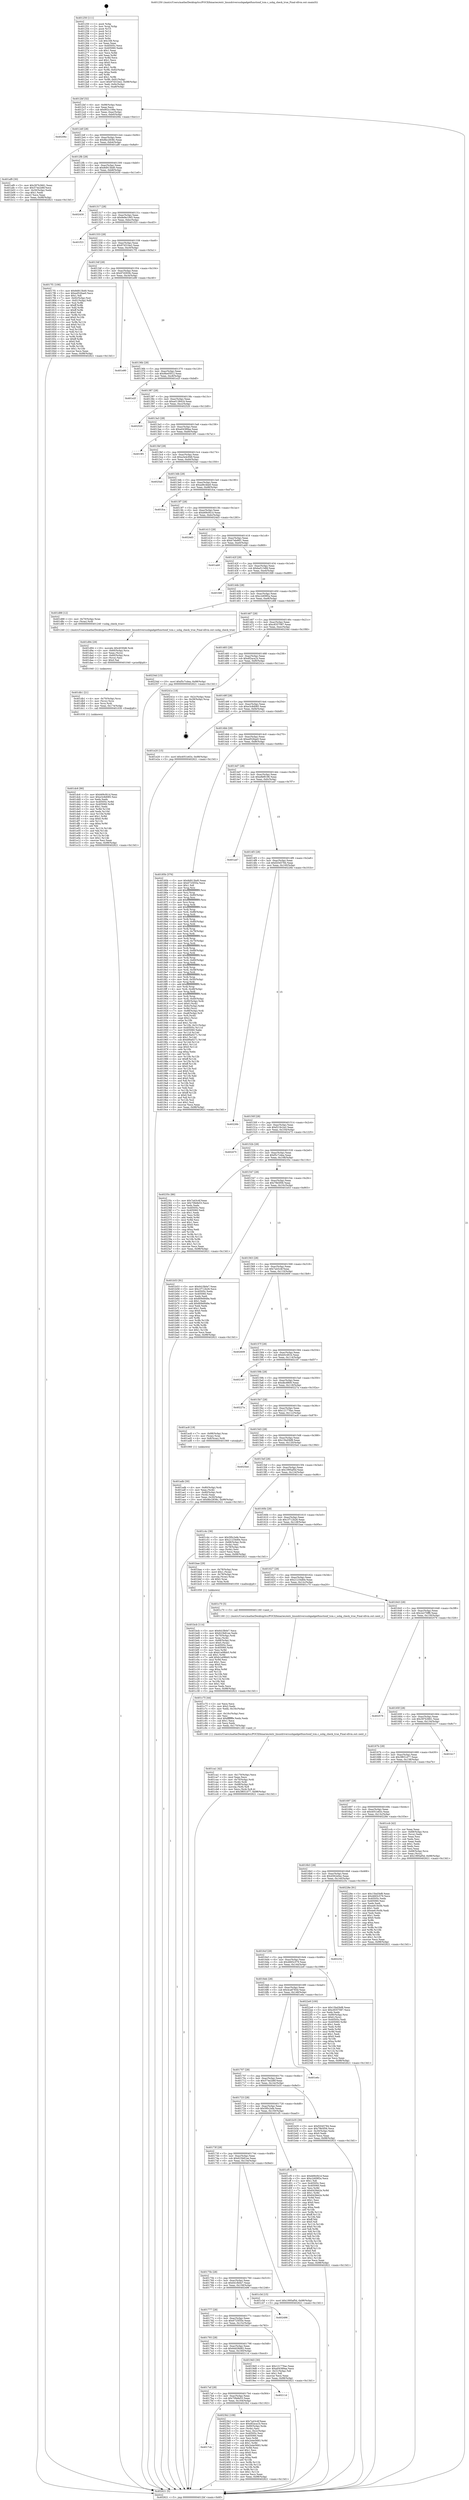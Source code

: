 digraph "0x401250" {
  label = "0x401250 (/mnt/c/Users/mathe/Desktop/tcc/POCII/binaries/extr_linuxdriversusbgadgetfunctionf_tcm.c_usbg_check_true_Final-ollvm.out::main(0))"
  labelloc = "t"
  node[shape=record]

  Entry [label="",width=0.3,height=0.3,shape=circle,fillcolor=black,style=filled]
  "0x4012bf" [label="{
     0x4012bf [32]\l
     | [instrs]\l
     &nbsp;&nbsp;0x4012bf \<+6\>: mov -0x98(%rbp),%eax\l
     &nbsp;&nbsp;0x4012c5 \<+2\>: mov %eax,%ecx\l
     &nbsp;&nbsp;0x4012c7 \<+6\>: sub $0x802c198e,%ecx\l
     &nbsp;&nbsp;0x4012cd \<+6\>: mov %eax,-0xac(%rbp)\l
     &nbsp;&nbsp;0x4012d3 \<+6\>: mov %ecx,-0xb0(%rbp)\l
     &nbsp;&nbsp;0x4012d9 \<+6\>: je 000000000040206c \<main+0xe1c\>\l
  }"]
  "0x40206c" [label="{
     0x40206c\l
  }", style=dashed]
  "0x4012df" [label="{
     0x4012df [28]\l
     | [instrs]\l
     &nbsp;&nbsp;0x4012df \<+5\>: jmp 00000000004012e4 \<main+0x94\>\l
     &nbsp;&nbsp;0x4012e4 \<+6\>: mov -0xac(%rbp),%eax\l
     &nbsp;&nbsp;0x4012ea \<+5\>: sub $0x8bc2838c,%eax\l
     &nbsp;&nbsp;0x4012ef \<+6\>: mov %eax,-0xb4(%rbp)\l
     &nbsp;&nbsp;0x4012f5 \<+6\>: je 0000000000401af9 \<main+0x8a9\>\l
  }"]
  Exit [label="",width=0.3,height=0.3,shape=circle,fillcolor=black,style=filled,peripheries=2]
  "0x401af9" [label="{
     0x401af9 [30]\l
     | [instrs]\l
     &nbsp;&nbsp;0x401af9 \<+5\>: mov $0x397b3661,%eax\l
     &nbsp;&nbsp;0x401afe \<+5\>: mov $0x574e2d6f,%ecx\l
     &nbsp;&nbsp;0x401b03 \<+3\>: mov -0x30(%rbp),%edx\l
     &nbsp;&nbsp;0x401b06 \<+3\>: cmp $0x1,%edx\l
     &nbsp;&nbsp;0x401b09 \<+3\>: cmovl %ecx,%eax\l
     &nbsp;&nbsp;0x401b0c \<+6\>: mov %eax,-0x98(%rbp)\l
     &nbsp;&nbsp;0x401b12 \<+5\>: jmp 0000000000402621 \<main+0x13d1\>\l
  }"]
  "0x4012fb" [label="{
     0x4012fb [28]\l
     | [instrs]\l
     &nbsp;&nbsp;0x4012fb \<+5\>: jmp 0000000000401300 \<main+0xb0\>\l
     &nbsp;&nbsp;0x401300 \<+6\>: mov -0xac(%rbp),%eax\l
     &nbsp;&nbsp;0x401306 \<+5\>: sub $0x8d913bd0,%eax\l
     &nbsp;&nbsp;0x40130b \<+6\>: mov %eax,-0xb8(%rbp)\l
     &nbsp;&nbsp;0x401311 \<+6\>: je 0000000000402430 \<main+0x11e0\>\l
  }"]
  "0x4017cb" [label="{
     0x4017cb\l
  }", style=dashed]
  "0x402430" [label="{
     0x402430\l
  }", style=dashed]
  "0x401317" [label="{
     0x401317 [28]\l
     | [instrs]\l
     &nbsp;&nbsp;0x401317 \<+5\>: jmp 000000000040131c \<main+0xcc\>\l
     &nbsp;&nbsp;0x40131c \<+6\>: mov -0xac(%rbp),%eax\l
     &nbsp;&nbsp;0x401322 \<+5\>: sub $0x8e9e1065,%eax\l
     &nbsp;&nbsp;0x401327 \<+6\>: mov %eax,-0xbc(%rbp)\l
     &nbsp;&nbsp;0x40132d \<+6\>: je 0000000000401f23 \<main+0xcd3\>\l
  }"]
  "0x4023b2" [label="{
     0x4023b2 [108]\l
     | [instrs]\l
     &nbsp;&nbsp;0x4023b2 \<+5\>: mov $0x7a43c4f,%eax\l
     &nbsp;&nbsp;0x4023b7 \<+5\>: mov $0xdf2aca1b,%ecx\l
     &nbsp;&nbsp;0x4023bc \<+7\>: mov -0x90(%rbp),%rdx\l
     &nbsp;&nbsp;0x4023c3 \<+2\>: mov (%rdx),%esi\l
     &nbsp;&nbsp;0x4023c5 \<+3\>: mov %esi,-0x2c(%rbp)\l
     &nbsp;&nbsp;0x4023c8 \<+7\>: mov 0x40505c,%esi\l
     &nbsp;&nbsp;0x4023cf \<+7\>: mov 0x405060,%edi\l
     &nbsp;&nbsp;0x4023d6 \<+3\>: mov %esi,%r8d\l
     &nbsp;&nbsp;0x4023d9 \<+7\>: sub $0x2e4e5683,%r8d\l
     &nbsp;&nbsp;0x4023e0 \<+4\>: sub $0x1,%r8d\l
     &nbsp;&nbsp;0x4023e4 \<+7\>: add $0x2e4e5683,%r8d\l
     &nbsp;&nbsp;0x4023eb \<+4\>: imul %r8d,%esi\l
     &nbsp;&nbsp;0x4023ef \<+3\>: and $0x1,%esi\l
     &nbsp;&nbsp;0x4023f2 \<+3\>: cmp $0x0,%esi\l
     &nbsp;&nbsp;0x4023f5 \<+4\>: sete %r9b\l
     &nbsp;&nbsp;0x4023f9 \<+3\>: cmp $0xa,%edi\l
     &nbsp;&nbsp;0x4023fc \<+4\>: setl %r10b\l
     &nbsp;&nbsp;0x402400 \<+3\>: mov %r9b,%r11b\l
     &nbsp;&nbsp;0x402403 \<+3\>: and %r10b,%r11b\l
     &nbsp;&nbsp;0x402406 \<+3\>: xor %r10b,%r9b\l
     &nbsp;&nbsp;0x402409 \<+3\>: or %r9b,%r11b\l
     &nbsp;&nbsp;0x40240c \<+4\>: test $0x1,%r11b\l
     &nbsp;&nbsp;0x402410 \<+3\>: cmovne %ecx,%eax\l
     &nbsp;&nbsp;0x402413 \<+6\>: mov %eax,-0x98(%rbp)\l
     &nbsp;&nbsp;0x402419 \<+5\>: jmp 0000000000402621 \<main+0x13d1\>\l
  }"]
  "0x401f23" [label="{
     0x401f23\l
  }", style=dashed]
  "0x401333" [label="{
     0x401333 [28]\l
     | [instrs]\l
     &nbsp;&nbsp;0x401333 \<+5\>: jmp 0000000000401338 \<main+0xe8\>\l
     &nbsp;&nbsp;0x401338 \<+6\>: mov -0xac(%rbp),%eax\l
     &nbsp;&nbsp;0x40133e \<+5\>: sub $0x97d31be2,%eax\l
     &nbsp;&nbsp;0x401343 \<+6\>: mov %eax,-0xc0(%rbp)\l
     &nbsp;&nbsp;0x401349 \<+6\>: je 00000000004017f1 \<main+0x5a1\>\l
  }"]
  "0x4017af" [label="{
     0x4017af [28]\l
     | [instrs]\l
     &nbsp;&nbsp;0x4017af \<+5\>: jmp 00000000004017b4 \<main+0x564\>\l
     &nbsp;&nbsp;0x4017b4 \<+6\>: mov -0xac(%rbp),%eax\l
     &nbsp;&nbsp;0x4017ba \<+5\>: sub $0x70fe8e53,%eax\l
     &nbsp;&nbsp;0x4017bf \<+6\>: mov %eax,-0x164(%rbp)\l
     &nbsp;&nbsp;0x4017c5 \<+6\>: je 00000000004023b2 \<main+0x1162\>\l
  }"]
  "0x4017f1" [label="{
     0x4017f1 [106]\l
     | [instrs]\l
     &nbsp;&nbsp;0x4017f1 \<+5\>: mov $0x8d913bd0,%eax\l
     &nbsp;&nbsp;0x4017f6 \<+5\>: mov $0xed526ae0,%ecx\l
     &nbsp;&nbsp;0x4017fb \<+2\>: mov $0x1,%dl\l
     &nbsp;&nbsp;0x4017fd \<+7\>: mov -0x92(%rbp),%sil\l
     &nbsp;&nbsp;0x401804 \<+7\>: mov -0x91(%rbp),%dil\l
     &nbsp;&nbsp;0x40180b \<+3\>: mov %sil,%r8b\l
     &nbsp;&nbsp;0x40180e \<+4\>: xor $0xff,%r8b\l
     &nbsp;&nbsp;0x401812 \<+3\>: mov %dil,%r9b\l
     &nbsp;&nbsp;0x401815 \<+4\>: xor $0xff,%r9b\l
     &nbsp;&nbsp;0x401819 \<+3\>: xor $0x0,%dl\l
     &nbsp;&nbsp;0x40181c \<+3\>: mov %r8b,%r10b\l
     &nbsp;&nbsp;0x40181f \<+4\>: and $0x0,%r10b\l
     &nbsp;&nbsp;0x401823 \<+3\>: and %dl,%sil\l
     &nbsp;&nbsp;0x401826 \<+3\>: mov %r9b,%r11b\l
     &nbsp;&nbsp;0x401829 \<+4\>: and $0x0,%r11b\l
     &nbsp;&nbsp;0x40182d \<+3\>: and %dl,%dil\l
     &nbsp;&nbsp;0x401830 \<+3\>: or %sil,%r10b\l
     &nbsp;&nbsp;0x401833 \<+3\>: or %dil,%r11b\l
     &nbsp;&nbsp;0x401836 \<+3\>: xor %r11b,%r10b\l
     &nbsp;&nbsp;0x401839 \<+3\>: or %r9b,%r8b\l
     &nbsp;&nbsp;0x40183c \<+4\>: xor $0xff,%r8b\l
     &nbsp;&nbsp;0x401840 \<+3\>: or $0x0,%dl\l
     &nbsp;&nbsp;0x401843 \<+3\>: and %dl,%r8b\l
     &nbsp;&nbsp;0x401846 \<+3\>: or %r8b,%r10b\l
     &nbsp;&nbsp;0x401849 \<+4\>: test $0x1,%r10b\l
     &nbsp;&nbsp;0x40184d \<+3\>: cmovne %ecx,%eax\l
     &nbsp;&nbsp;0x401850 \<+6\>: mov %eax,-0x98(%rbp)\l
     &nbsp;&nbsp;0x401856 \<+5\>: jmp 0000000000402621 \<main+0x13d1\>\l
  }"]
  "0x40134f" [label="{
     0x40134f [28]\l
     | [instrs]\l
     &nbsp;&nbsp;0x40134f \<+5\>: jmp 0000000000401354 \<main+0x104\>\l
     &nbsp;&nbsp;0x401354 \<+6\>: mov -0xac(%rbp),%eax\l
     &nbsp;&nbsp;0x40135a \<+5\>: sub $0x97d3f29c,%eax\l
     &nbsp;&nbsp;0x40135f \<+6\>: mov %eax,-0xc4(%rbp)\l
     &nbsp;&nbsp;0x401365 \<+6\>: je 0000000000401e90 \<main+0xc40\>\l
  }"]
  "0x402621" [label="{
     0x402621 [5]\l
     | [instrs]\l
     &nbsp;&nbsp;0x402621 \<+5\>: jmp 00000000004012bf \<main+0x6f\>\l
  }"]
  "0x401250" [label="{
     0x401250 [111]\l
     | [instrs]\l
     &nbsp;&nbsp;0x401250 \<+1\>: push %rbp\l
     &nbsp;&nbsp;0x401251 \<+3\>: mov %rsp,%rbp\l
     &nbsp;&nbsp;0x401254 \<+2\>: push %r15\l
     &nbsp;&nbsp;0x401256 \<+2\>: push %r14\l
     &nbsp;&nbsp;0x401258 \<+2\>: push %r13\l
     &nbsp;&nbsp;0x40125a \<+2\>: push %r12\l
     &nbsp;&nbsp;0x40125c \<+1\>: push %rbx\l
     &nbsp;&nbsp;0x40125d \<+7\>: sub $0x168,%rsp\l
     &nbsp;&nbsp;0x401264 \<+2\>: xor %eax,%eax\l
     &nbsp;&nbsp;0x401266 \<+7\>: mov 0x40505c,%ecx\l
     &nbsp;&nbsp;0x40126d \<+7\>: mov 0x405060,%edx\l
     &nbsp;&nbsp;0x401274 \<+3\>: sub $0x1,%eax\l
     &nbsp;&nbsp;0x401277 \<+3\>: mov %ecx,%r8d\l
     &nbsp;&nbsp;0x40127a \<+3\>: add %eax,%r8d\l
     &nbsp;&nbsp;0x40127d \<+4\>: imul %r8d,%ecx\l
     &nbsp;&nbsp;0x401281 \<+3\>: and $0x1,%ecx\l
     &nbsp;&nbsp;0x401284 \<+3\>: cmp $0x0,%ecx\l
     &nbsp;&nbsp;0x401287 \<+4\>: sete %r9b\l
     &nbsp;&nbsp;0x40128b \<+4\>: and $0x1,%r9b\l
     &nbsp;&nbsp;0x40128f \<+7\>: mov %r9b,-0x92(%rbp)\l
     &nbsp;&nbsp;0x401296 \<+3\>: cmp $0xa,%edx\l
     &nbsp;&nbsp;0x401299 \<+4\>: setl %r9b\l
     &nbsp;&nbsp;0x40129d \<+4\>: and $0x1,%r9b\l
     &nbsp;&nbsp;0x4012a1 \<+7\>: mov %r9b,-0x91(%rbp)\l
     &nbsp;&nbsp;0x4012a8 \<+10\>: movl $0x97d31be2,-0x98(%rbp)\l
     &nbsp;&nbsp;0x4012b2 \<+6\>: mov %edi,-0x9c(%rbp)\l
     &nbsp;&nbsp;0x4012b8 \<+7\>: mov %rsi,-0xa8(%rbp)\l
  }"]
  "0x40211d" [label="{
     0x40211d\l
  }", style=dashed]
  "0x401e90" [label="{
     0x401e90\l
  }", style=dashed]
  "0x40136b" [label="{
     0x40136b [28]\l
     | [instrs]\l
     &nbsp;&nbsp;0x40136b \<+5\>: jmp 0000000000401370 \<main+0x120\>\l
     &nbsp;&nbsp;0x401370 \<+6\>: mov -0xac(%rbp),%eax\l
     &nbsp;&nbsp;0x401376 \<+5\>: sub $0x9be05f12,%eax\l
     &nbsp;&nbsp;0x40137b \<+6\>: mov %eax,-0xc8(%rbp)\l
     &nbsp;&nbsp;0x401381 \<+6\>: je 0000000000401e2f \<main+0xbdf\>\l
  }"]
  "0x401dc6" [label="{
     0x401dc6 [90]\l
     | [instrs]\l
     &nbsp;&nbsp;0x401dc6 \<+5\>: mov $0xb69cf41d,%eax\l
     &nbsp;&nbsp;0x401dcb \<+5\>: mov $0xe3c8d085,%esi\l
     &nbsp;&nbsp;0x401dd0 \<+2\>: xor %edx,%edx\l
     &nbsp;&nbsp;0x401dd2 \<+8\>: mov 0x40505c,%r8d\l
     &nbsp;&nbsp;0x401dda \<+8\>: mov 0x405060,%r9d\l
     &nbsp;&nbsp;0x401de2 \<+3\>: sub $0x1,%edx\l
     &nbsp;&nbsp;0x401de5 \<+3\>: mov %r8d,%r10d\l
     &nbsp;&nbsp;0x401de8 \<+3\>: add %edx,%r10d\l
     &nbsp;&nbsp;0x401deb \<+4\>: imul %r10d,%r8d\l
     &nbsp;&nbsp;0x401def \<+4\>: and $0x1,%r8d\l
     &nbsp;&nbsp;0x401df3 \<+4\>: cmp $0x0,%r8d\l
     &nbsp;&nbsp;0x401df7 \<+4\>: sete %r11b\l
     &nbsp;&nbsp;0x401dfb \<+4\>: cmp $0xa,%r9d\l
     &nbsp;&nbsp;0x401dff \<+3\>: setl %bl\l
     &nbsp;&nbsp;0x401e02 \<+3\>: mov %r11b,%r14b\l
     &nbsp;&nbsp;0x401e05 \<+3\>: and %bl,%r14b\l
     &nbsp;&nbsp;0x401e08 \<+3\>: xor %bl,%r11b\l
     &nbsp;&nbsp;0x401e0b \<+3\>: or %r11b,%r14b\l
     &nbsp;&nbsp;0x401e0e \<+4\>: test $0x1,%r14b\l
     &nbsp;&nbsp;0x401e12 \<+3\>: cmovne %esi,%eax\l
     &nbsp;&nbsp;0x401e15 \<+6\>: mov %eax,-0x98(%rbp)\l
     &nbsp;&nbsp;0x401e1b \<+5\>: jmp 0000000000402621 \<main+0x13d1\>\l
  }"]
  "0x401e2f" [label="{
     0x401e2f\l
  }", style=dashed]
  "0x401387" [label="{
     0x401387 [28]\l
     | [instrs]\l
     &nbsp;&nbsp;0x401387 \<+5\>: jmp 000000000040138c \<main+0x13c\>\l
     &nbsp;&nbsp;0x40138c \<+6\>: mov -0xac(%rbp),%eax\l
     &nbsp;&nbsp;0x401392 \<+5\>: sub $0xa0138424,%eax\l
     &nbsp;&nbsp;0x401397 \<+6\>: mov %eax,-0xcc(%rbp)\l
     &nbsp;&nbsp;0x40139d \<+6\>: je 0000000000402520 \<main+0x12d0\>\l
  }"]
  "0x401db1" [label="{
     0x401db1 [21]\l
     | [instrs]\l
     &nbsp;&nbsp;0x401db1 \<+4\>: mov -0x70(%rbp),%rcx\l
     &nbsp;&nbsp;0x401db5 \<+3\>: mov (%rcx),%rcx\l
     &nbsp;&nbsp;0x401db8 \<+3\>: mov %rcx,%rdi\l
     &nbsp;&nbsp;0x401dbb \<+6\>: mov %eax,-0x174(%rbp)\l
     &nbsp;&nbsp;0x401dc1 \<+5\>: call 0000000000401030 \<free@plt\>\l
     | [calls]\l
     &nbsp;&nbsp;0x401030 \{1\} (unknown)\l
  }"]
  "0x402520" [label="{
     0x402520\l
  }", style=dashed]
  "0x4013a3" [label="{
     0x4013a3 [28]\l
     | [instrs]\l
     &nbsp;&nbsp;0x4013a3 \<+5\>: jmp 00000000004013a8 \<main+0x158\>\l
     &nbsp;&nbsp;0x4013a8 \<+6\>: mov -0xac(%rbp),%eax\l
     &nbsp;&nbsp;0x4013ae \<+5\>: sub $0xa04389aa,%eax\l
     &nbsp;&nbsp;0x4013b3 \<+6\>: mov %eax,-0xd0(%rbp)\l
     &nbsp;&nbsp;0x4013b9 \<+6\>: je 00000000004019f1 \<main+0x7a1\>\l
  }"]
  "0x401d94" [label="{
     0x401d94 [29]\l
     | [instrs]\l
     &nbsp;&nbsp;0x401d94 \<+10\>: movabs $0x4030d6,%rdi\l
     &nbsp;&nbsp;0x401d9e \<+4\>: mov -0x60(%rbp),%rcx\l
     &nbsp;&nbsp;0x401da2 \<+2\>: mov %eax,(%rcx)\l
     &nbsp;&nbsp;0x401da4 \<+4\>: mov -0x60(%rbp),%rcx\l
     &nbsp;&nbsp;0x401da8 \<+2\>: mov (%rcx),%esi\l
     &nbsp;&nbsp;0x401daa \<+2\>: mov $0x0,%al\l
     &nbsp;&nbsp;0x401dac \<+5\>: call 0000000000401040 \<printf@plt\>\l
     | [calls]\l
     &nbsp;&nbsp;0x401040 \{1\} (unknown)\l
  }"]
  "0x4019f1" [label="{
     0x4019f1\l
  }", style=dashed]
  "0x4013bf" [label="{
     0x4013bf [28]\l
     | [instrs]\l
     &nbsp;&nbsp;0x4013bf \<+5\>: jmp 00000000004013c4 \<main+0x174\>\l
     &nbsp;&nbsp;0x4013c4 \<+6\>: mov -0xac(%rbp),%eax\l
     &nbsp;&nbsp;0x4013ca \<+5\>: sub $0xa3e4c948,%eax\l
     &nbsp;&nbsp;0x4013cf \<+6\>: mov %eax,-0xd4(%rbp)\l
     &nbsp;&nbsp;0x4013d5 \<+6\>: je 00000000004025a0 \<main+0x1350\>\l
  }"]
  "0x401ca1" [label="{
     0x401ca1 [42]\l
     | [instrs]\l
     &nbsp;&nbsp;0x401ca1 \<+6\>: mov -0x170(%rbp),%ecx\l
     &nbsp;&nbsp;0x401ca7 \<+3\>: imul %eax,%ecx\l
     &nbsp;&nbsp;0x401caa \<+4\>: mov -0x70(%rbp),%rdi\l
     &nbsp;&nbsp;0x401cae \<+3\>: mov (%rdi),%rdi\l
     &nbsp;&nbsp;0x401cb1 \<+4\>: mov -0x68(%rbp),%r8\l
     &nbsp;&nbsp;0x401cb5 \<+3\>: movslq (%r8),%r8\l
     &nbsp;&nbsp;0x401cb8 \<+4\>: mov %ecx,(%rdi,%r8,4)\l
     &nbsp;&nbsp;0x401cbc \<+10\>: movl $0x3f651d77,-0x98(%rbp)\l
     &nbsp;&nbsp;0x401cc6 \<+5\>: jmp 0000000000402621 \<main+0x13d1\>\l
  }"]
  "0x4025a0" [label="{
     0x4025a0\l
  }", style=dashed]
  "0x4013db" [label="{
     0x4013db [28]\l
     | [instrs]\l
     &nbsp;&nbsp;0x4013db \<+5\>: jmp 00000000004013e0 \<main+0x190\>\l
     &nbsp;&nbsp;0x4013e0 \<+6\>: mov -0xac(%rbp),%eax\l
     &nbsp;&nbsp;0x4013e6 \<+5\>: sub $0xad9c4be0,%eax\l
     &nbsp;&nbsp;0x4013eb \<+6\>: mov %eax,-0xd8(%rbp)\l
     &nbsp;&nbsp;0x4013f1 \<+6\>: je 0000000000401fca \<main+0xd7a\>\l
  }"]
  "0x401c75" [label="{
     0x401c75 [44]\l
     | [instrs]\l
     &nbsp;&nbsp;0x401c75 \<+2\>: xor %ecx,%ecx\l
     &nbsp;&nbsp;0x401c77 \<+5\>: mov $0x2,%edx\l
     &nbsp;&nbsp;0x401c7c \<+6\>: mov %edx,-0x16c(%rbp)\l
     &nbsp;&nbsp;0x401c82 \<+1\>: cltd\l
     &nbsp;&nbsp;0x401c83 \<+6\>: mov -0x16c(%rbp),%esi\l
     &nbsp;&nbsp;0x401c89 \<+2\>: idiv %esi\l
     &nbsp;&nbsp;0x401c8b \<+6\>: imul $0xfffffffe,%edx,%edx\l
     &nbsp;&nbsp;0x401c91 \<+3\>: sub $0x1,%ecx\l
     &nbsp;&nbsp;0x401c94 \<+2\>: sub %ecx,%edx\l
     &nbsp;&nbsp;0x401c96 \<+6\>: mov %edx,-0x170(%rbp)\l
     &nbsp;&nbsp;0x401c9c \<+5\>: call 0000000000401160 \<next_i\>\l
     | [calls]\l
     &nbsp;&nbsp;0x401160 \{1\} (/mnt/c/Users/mathe/Desktop/tcc/POCII/binaries/extr_linuxdriversusbgadgetfunctionf_tcm.c_usbg_check_true_Final-ollvm.out::next_i)\l
  }"]
  "0x401fca" [label="{
     0x401fca\l
  }", style=dashed]
  "0x4013f7" [label="{
     0x4013f7 [28]\l
     | [instrs]\l
     &nbsp;&nbsp;0x4013f7 \<+5\>: jmp 00000000004013fc \<main+0x1ac\>\l
     &nbsp;&nbsp;0x4013fc \<+6\>: mov -0xac(%rbp),%eax\l
     &nbsp;&nbsp;0x401402 \<+5\>: sub $0xb69cf41d,%eax\l
     &nbsp;&nbsp;0x401407 \<+6\>: mov %eax,-0xdc(%rbp)\l
     &nbsp;&nbsp;0x40140d \<+6\>: je 00000000004024d3 \<main+0x1283\>\l
  }"]
  "0x401bcb" [label="{
     0x401bcb [114]\l
     | [instrs]\l
     &nbsp;&nbsp;0x401bcb \<+5\>: mov $0x641fb0e7,%ecx\l
     &nbsp;&nbsp;0x401bd0 \<+5\>: mov $0x623b81ee,%edx\l
     &nbsp;&nbsp;0x401bd5 \<+4\>: mov -0x70(%rbp),%rdi\l
     &nbsp;&nbsp;0x401bd9 \<+3\>: mov %rax,(%rdi)\l
     &nbsp;&nbsp;0x401bdc \<+4\>: mov -0x68(%rbp),%rax\l
     &nbsp;&nbsp;0x401be0 \<+6\>: movl $0x0,(%rax)\l
     &nbsp;&nbsp;0x401be6 \<+7\>: mov 0x40505c,%esi\l
     &nbsp;&nbsp;0x401bed \<+8\>: mov 0x405060,%r8d\l
     &nbsp;&nbsp;0x401bf5 \<+3\>: mov %esi,%r9d\l
     &nbsp;&nbsp;0x401bf8 \<+7\>: sub $0xb1a08bb5,%r9d\l
     &nbsp;&nbsp;0x401bff \<+4\>: sub $0x1,%r9d\l
     &nbsp;&nbsp;0x401c03 \<+7\>: add $0xb1a08bb5,%r9d\l
     &nbsp;&nbsp;0x401c0a \<+4\>: imul %r9d,%esi\l
     &nbsp;&nbsp;0x401c0e \<+3\>: and $0x1,%esi\l
     &nbsp;&nbsp;0x401c11 \<+3\>: cmp $0x0,%esi\l
     &nbsp;&nbsp;0x401c14 \<+4\>: sete %r10b\l
     &nbsp;&nbsp;0x401c18 \<+4\>: cmp $0xa,%r8d\l
     &nbsp;&nbsp;0x401c1c \<+4\>: setl %r11b\l
     &nbsp;&nbsp;0x401c20 \<+3\>: mov %r10b,%bl\l
     &nbsp;&nbsp;0x401c23 \<+3\>: and %r11b,%bl\l
     &nbsp;&nbsp;0x401c26 \<+3\>: xor %r11b,%r10b\l
     &nbsp;&nbsp;0x401c29 \<+3\>: or %r10b,%bl\l
     &nbsp;&nbsp;0x401c2c \<+3\>: test $0x1,%bl\l
     &nbsp;&nbsp;0x401c2f \<+3\>: cmovne %edx,%ecx\l
     &nbsp;&nbsp;0x401c32 \<+6\>: mov %ecx,-0x98(%rbp)\l
     &nbsp;&nbsp;0x401c38 \<+5\>: jmp 0000000000402621 \<main+0x13d1\>\l
  }"]
  "0x4024d3" [label="{
     0x4024d3\l
  }", style=dashed]
  "0x401413" [label="{
     0x401413 [28]\l
     | [instrs]\l
     &nbsp;&nbsp;0x401413 \<+5\>: jmp 0000000000401418 \<main+0x1c8\>\l
     &nbsp;&nbsp;0x401418 \<+6\>: mov -0xac(%rbp),%eax\l
     &nbsp;&nbsp;0x40141e \<+5\>: sub $0xb7ebd6f1,%eax\l
     &nbsp;&nbsp;0x401423 \<+6\>: mov %eax,-0xe0(%rbp)\l
     &nbsp;&nbsp;0x401429 \<+6\>: je 0000000000401ab9 \<main+0x869\>\l
  }"]
  "0x401adb" [label="{
     0x401adb [30]\l
     | [instrs]\l
     &nbsp;&nbsp;0x401adb \<+4\>: mov -0x80(%rbp),%rdi\l
     &nbsp;&nbsp;0x401adf \<+2\>: mov %eax,(%rdi)\l
     &nbsp;&nbsp;0x401ae1 \<+4\>: mov -0x80(%rbp),%rdi\l
     &nbsp;&nbsp;0x401ae5 \<+2\>: mov (%rdi),%eax\l
     &nbsp;&nbsp;0x401ae7 \<+3\>: mov %eax,-0x30(%rbp)\l
     &nbsp;&nbsp;0x401aea \<+10\>: movl $0x8bc2838c,-0x98(%rbp)\l
     &nbsp;&nbsp;0x401af4 \<+5\>: jmp 0000000000402621 \<main+0x13d1\>\l
  }"]
  "0x401ab9" [label="{
     0x401ab9\l
  }", style=dashed]
  "0x40142f" [label="{
     0x40142f [28]\l
     | [instrs]\l
     &nbsp;&nbsp;0x40142f \<+5\>: jmp 0000000000401434 \<main+0x1e4\>\l
     &nbsp;&nbsp;0x401434 \<+6\>: mov -0xac(%rbp),%eax\l
     &nbsp;&nbsp;0x40143a \<+5\>: sub $0xba513dfd,%eax\l
     &nbsp;&nbsp;0x40143f \<+6\>: mov %eax,-0xe4(%rbp)\l
     &nbsp;&nbsp;0x401445 \<+6\>: je 0000000000401fd9 \<main+0xd89\>\l
  }"]
  "0x401793" [label="{
     0x401793 [28]\l
     | [instrs]\l
     &nbsp;&nbsp;0x401793 \<+5\>: jmp 0000000000401798 \<main+0x548\>\l
     &nbsp;&nbsp;0x401798 \<+6\>: mov -0xac(%rbp),%eax\l
     &nbsp;&nbsp;0x40179e \<+5\>: sub $0x6dd38d82,%eax\l
     &nbsp;&nbsp;0x4017a3 \<+6\>: mov %eax,-0x160(%rbp)\l
     &nbsp;&nbsp;0x4017a9 \<+6\>: je 000000000040211d \<main+0xecd\>\l
  }"]
  "0x401fd9" [label="{
     0x401fd9\l
  }", style=dashed]
  "0x40144b" [label="{
     0x40144b [28]\l
     | [instrs]\l
     &nbsp;&nbsp;0x40144b \<+5\>: jmp 0000000000401450 \<main+0x200\>\l
     &nbsp;&nbsp;0x401450 \<+6\>: mov -0xac(%rbp),%eax\l
     &nbsp;&nbsp;0x401456 \<+5\>: sub $0xc2d09f2a,%eax\l
     &nbsp;&nbsp;0x40145b \<+6\>: mov %eax,-0xe8(%rbp)\l
     &nbsp;&nbsp;0x401461 \<+6\>: je 0000000000401d88 \<main+0xb38\>\l
  }"]
  "0x4019d3" [label="{
     0x4019d3 [30]\l
     | [instrs]\l
     &nbsp;&nbsp;0x4019d3 \<+5\>: mov $0x121776ac,%eax\l
     &nbsp;&nbsp;0x4019d8 \<+5\>: mov $0xa04389aa,%ecx\l
     &nbsp;&nbsp;0x4019dd \<+3\>: mov -0x31(%rbp),%dl\l
     &nbsp;&nbsp;0x4019e0 \<+3\>: test $0x1,%dl\l
     &nbsp;&nbsp;0x4019e3 \<+3\>: cmovne %ecx,%eax\l
     &nbsp;&nbsp;0x4019e6 \<+6\>: mov %eax,-0x98(%rbp)\l
     &nbsp;&nbsp;0x4019ec \<+5\>: jmp 0000000000402621 \<main+0x13d1\>\l
  }"]
  "0x401d88" [label="{
     0x401d88 [12]\l
     | [instrs]\l
     &nbsp;&nbsp;0x401d88 \<+4\>: mov -0x70(%rbp),%rax\l
     &nbsp;&nbsp;0x401d8c \<+3\>: mov (%rax),%rdi\l
     &nbsp;&nbsp;0x401d8f \<+5\>: call 0000000000401240 \<usbg_check_true\>\l
     | [calls]\l
     &nbsp;&nbsp;0x401240 \{1\} (/mnt/c/Users/mathe/Desktop/tcc/POCII/binaries/extr_linuxdriversusbgadgetfunctionf_tcm.c_usbg_check_true_Final-ollvm.out::usbg_check_true)\l
  }"]
  "0x401467" [label="{
     0x401467 [28]\l
     | [instrs]\l
     &nbsp;&nbsp;0x401467 \<+5\>: jmp 000000000040146c \<main+0x21c\>\l
     &nbsp;&nbsp;0x40146c \<+6\>: mov -0xac(%rbp),%eax\l
     &nbsp;&nbsp;0x401472 \<+5\>: sub $0xc8357087,%eax\l
     &nbsp;&nbsp;0x401477 \<+6\>: mov %eax,-0xec(%rbp)\l
     &nbsp;&nbsp;0x40147d \<+6\>: je 000000000040234d \<main+0x10fd\>\l
  }"]
  "0x401777" [label="{
     0x401777 [28]\l
     | [instrs]\l
     &nbsp;&nbsp;0x401777 \<+5\>: jmp 000000000040177c \<main+0x52c\>\l
     &nbsp;&nbsp;0x40177c \<+6\>: mov -0xac(%rbp),%eax\l
     &nbsp;&nbsp;0x401782 \<+5\>: sub $0x6725f35e,%eax\l
     &nbsp;&nbsp;0x401787 \<+6\>: mov %eax,-0x15c(%rbp)\l
     &nbsp;&nbsp;0x40178d \<+6\>: je 00000000004019d3 \<main+0x783\>\l
  }"]
  "0x40234d" [label="{
     0x40234d [15]\l
     | [instrs]\l
     &nbsp;&nbsp;0x40234d \<+10\>: movl $0xf5c7cdea,-0x98(%rbp)\l
     &nbsp;&nbsp;0x402357 \<+5\>: jmp 0000000000402621 \<main+0x13d1\>\l
  }"]
  "0x401483" [label="{
     0x401483 [28]\l
     | [instrs]\l
     &nbsp;&nbsp;0x401483 \<+5\>: jmp 0000000000401488 \<main+0x238\>\l
     &nbsp;&nbsp;0x401488 \<+6\>: mov -0xac(%rbp),%eax\l
     &nbsp;&nbsp;0x40148e \<+5\>: sub $0xdf2aca1b,%eax\l
     &nbsp;&nbsp;0x401493 \<+6\>: mov %eax,-0xf0(%rbp)\l
     &nbsp;&nbsp;0x401499 \<+6\>: je 000000000040241e \<main+0x11ce\>\l
  }"]
  "0x402496" [label="{
     0x402496\l
  }", style=dashed]
  "0x40241e" [label="{
     0x40241e [18]\l
     | [instrs]\l
     &nbsp;&nbsp;0x40241e \<+3\>: mov -0x2c(%rbp),%eax\l
     &nbsp;&nbsp;0x402421 \<+4\>: lea -0x28(%rbp),%rsp\l
     &nbsp;&nbsp;0x402425 \<+1\>: pop %rbx\l
     &nbsp;&nbsp;0x402426 \<+2\>: pop %r12\l
     &nbsp;&nbsp;0x402428 \<+2\>: pop %r13\l
     &nbsp;&nbsp;0x40242a \<+2\>: pop %r14\l
     &nbsp;&nbsp;0x40242c \<+2\>: pop %r15\l
     &nbsp;&nbsp;0x40242e \<+1\>: pop %rbp\l
     &nbsp;&nbsp;0x40242f \<+1\>: ret\l
  }"]
  "0x40149f" [label="{
     0x40149f [28]\l
     | [instrs]\l
     &nbsp;&nbsp;0x40149f \<+5\>: jmp 00000000004014a4 \<main+0x254\>\l
     &nbsp;&nbsp;0x4014a4 \<+6\>: mov -0xac(%rbp),%eax\l
     &nbsp;&nbsp;0x4014aa \<+5\>: sub $0xe3c8d085,%eax\l
     &nbsp;&nbsp;0x4014af \<+6\>: mov %eax,-0xf4(%rbp)\l
     &nbsp;&nbsp;0x4014b5 \<+6\>: je 0000000000401e20 \<main+0xbd0\>\l
  }"]
  "0x40175b" [label="{
     0x40175b [28]\l
     | [instrs]\l
     &nbsp;&nbsp;0x40175b \<+5\>: jmp 0000000000401760 \<main+0x510\>\l
     &nbsp;&nbsp;0x401760 \<+6\>: mov -0xac(%rbp),%eax\l
     &nbsp;&nbsp;0x401766 \<+5\>: sub $0x641fb0e7,%eax\l
     &nbsp;&nbsp;0x40176b \<+6\>: mov %eax,-0x158(%rbp)\l
     &nbsp;&nbsp;0x401771 \<+6\>: je 0000000000402496 \<main+0x1246\>\l
  }"]
  "0x401e20" [label="{
     0x401e20 [15]\l
     | [instrs]\l
     &nbsp;&nbsp;0x401e20 \<+10\>: movl $0x4051e63c,-0x98(%rbp)\l
     &nbsp;&nbsp;0x401e2a \<+5\>: jmp 0000000000402621 \<main+0x13d1\>\l
  }"]
  "0x4014bb" [label="{
     0x4014bb [28]\l
     | [instrs]\l
     &nbsp;&nbsp;0x4014bb \<+5\>: jmp 00000000004014c0 \<main+0x270\>\l
     &nbsp;&nbsp;0x4014c0 \<+6\>: mov -0xac(%rbp),%eax\l
     &nbsp;&nbsp;0x4014c6 \<+5\>: sub $0xed526ae0,%eax\l
     &nbsp;&nbsp;0x4014cb \<+6\>: mov %eax,-0xf8(%rbp)\l
     &nbsp;&nbsp;0x4014d1 \<+6\>: je 000000000040185b \<main+0x60b\>\l
  }"]
  "0x401c3d" [label="{
     0x401c3d [15]\l
     | [instrs]\l
     &nbsp;&nbsp;0x401c3d \<+10\>: movl $0x1995af5d,-0x98(%rbp)\l
     &nbsp;&nbsp;0x401c47 \<+5\>: jmp 0000000000402621 \<main+0x13d1\>\l
  }"]
  "0x40185b" [label="{
     0x40185b [376]\l
     | [instrs]\l
     &nbsp;&nbsp;0x40185b \<+5\>: mov $0x8d913bd0,%eax\l
     &nbsp;&nbsp;0x401860 \<+5\>: mov $0x6725f35e,%ecx\l
     &nbsp;&nbsp;0x401865 \<+2\>: mov $0x1,%dl\l
     &nbsp;&nbsp;0x401867 \<+3\>: mov %rsp,%rsi\l
     &nbsp;&nbsp;0x40186a \<+4\>: add $0xfffffffffffffff0,%rsi\l
     &nbsp;&nbsp;0x40186e \<+3\>: mov %rsi,%rsp\l
     &nbsp;&nbsp;0x401871 \<+7\>: mov %rsi,-0x90(%rbp)\l
     &nbsp;&nbsp;0x401878 \<+3\>: mov %rsp,%rsi\l
     &nbsp;&nbsp;0x40187b \<+4\>: add $0xfffffffffffffff0,%rsi\l
     &nbsp;&nbsp;0x40187f \<+3\>: mov %rsi,%rsp\l
     &nbsp;&nbsp;0x401882 \<+3\>: mov %rsp,%rdi\l
     &nbsp;&nbsp;0x401885 \<+4\>: add $0xfffffffffffffff0,%rdi\l
     &nbsp;&nbsp;0x401889 \<+3\>: mov %rdi,%rsp\l
     &nbsp;&nbsp;0x40188c \<+7\>: mov %rdi,-0x88(%rbp)\l
     &nbsp;&nbsp;0x401893 \<+3\>: mov %rsp,%rdi\l
     &nbsp;&nbsp;0x401896 \<+4\>: add $0xfffffffffffffff0,%rdi\l
     &nbsp;&nbsp;0x40189a \<+3\>: mov %rdi,%rsp\l
     &nbsp;&nbsp;0x40189d \<+4\>: mov %rdi,-0x80(%rbp)\l
     &nbsp;&nbsp;0x4018a1 \<+3\>: mov %rsp,%rdi\l
     &nbsp;&nbsp;0x4018a4 \<+4\>: add $0xfffffffffffffff0,%rdi\l
     &nbsp;&nbsp;0x4018a8 \<+3\>: mov %rdi,%rsp\l
     &nbsp;&nbsp;0x4018ab \<+4\>: mov %rdi,-0x78(%rbp)\l
     &nbsp;&nbsp;0x4018af \<+3\>: mov %rsp,%rdi\l
     &nbsp;&nbsp;0x4018b2 \<+4\>: add $0xfffffffffffffff0,%rdi\l
     &nbsp;&nbsp;0x4018b6 \<+3\>: mov %rdi,%rsp\l
     &nbsp;&nbsp;0x4018b9 \<+4\>: mov %rdi,-0x70(%rbp)\l
     &nbsp;&nbsp;0x4018bd \<+3\>: mov %rsp,%rdi\l
     &nbsp;&nbsp;0x4018c0 \<+4\>: add $0xfffffffffffffff0,%rdi\l
     &nbsp;&nbsp;0x4018c4 \<+3\>: mov %rdi,%rsp\l
     &nbsp;&nbsp;0x4018c7 \<+4\>: mov %rdi,-0x68(%rbp)\l
     &nbsp;&nbsp;0x4018cb \<+3\>: mov %rsp,%rdi\l
     &nbsp;&nbsp;0x4018ce \<+4\>: add $0xfffffffffffffff0,%rdi\l
     &nbsp;&nbsp;0x4018d2 \<+3\>: mov %rdi,%rsp\l
     &nbsp;&nbsp;0x4018d5 \<+4\>: mov %rdi,-0x60(%rbp)\l
     &nbsp;&nbsp;0x4018d9 \<+3\>: mov %rsp,%rdi\l
     &nbsp;&nbsp;0x4018dc \<+4\>: add $0xfffffffffffffff0,%rdi\l
     &nbsp;&nbsp;0x4018e0 \<+3\>: mov %rdi,%rsp\l
     &nbsp;&nbsp;0x4018e3 \<+4\>: mov %rdi,-0x58(%rbp)\l
     &nbsp;&nbsp;0x4018e7 \<+3\>: mov %rsp,%rdi\l
     &nbsp;&nbsp;0x4018ea \<+4\>: add $0xfffffffffffffff0,%rdi\l
     &nbsp;&nbsp;0x4018ee \<+3\>: mov %rdi,%rsp\l
     &nbsp;&nbsp;0x4018f1 \<+4\>: mov %rdi,-0x50(%rbp)\l
     &nbsp;&nbsp;0x4018f5 \<+3\>: mov %rsp,%rdi\l
     &nbsp;&nbsp;0x4018f8 \<+4\>: add $0xfffffffffffffff0,%rdi\l
     &nbsp;&nbsp;0x4018fc \<+3\>: mov %rdi,%rsp\l
     &nbsp;&nbsp;0x4018ff \<+4\>: mov %rdi,-0x48(%rbp)\l
     &nbsp;&nbsp;0x401903 \<+3\>: mov %rsp,%rdi\l
     &nbsp;&nbsp;0x401906 \<+4\>: add $0xfffffffffffffff0,%rdi\l
     &nbsp;&nbsp;0x40190a \<+3\>: mov %rdi,%rsp\l
     &nbsp;&nbsp;0x40190d \<+4\>: mov %rdi,-0x40(%rbp)\l
     &nbsp;&nbsp;0x401911 \<+7\>: mov -0x90(%rbp),%rdi\l
     &nbsp;&nbsp;0x401918 \<+6\>: movl $0x0,(%rdi)\l
     &nbsp;&nbsp;0x40191e \<+7\>: mov -0x9c(%rbp),%r8d\l
     &nbsp;&nbsp;0x401925 \<+3\>: mov %r8d,(%rsi)\l
     &nbsp;&nbsp;0x401928 \<+7\>: mov -0x88(%rbp),%rdi\l
     &nbsp;&nbsp;0x40192f \<+7\>: mov -0xa8(%rbp),%r9\l
     &nbsp;&nbsp;0x401936 \<+3\>: mov %r9,(%rdi)\l
     &nbsp;&nbsp;0x401939 \<+3\>: cmpl $0x2,(%rsi)\l
     &nbsp;&nbsp;0x40193c \<+4\>: setne %r10b\l
     &nbsp;&nbsp;0x401940 \<+4\>: and $0x1,%r10b\l
     &nbsp;&nbsp;0x401944 \<+4\>: mov %r10b,-0x31(%rbp)\l
     &nbsp;&nbsp;0x401948 \<+8\>: mov 0x40505c,%r11d\l
     &nbsp;&nbsp;0x401950 \<+7\>: mov 0x405060,%ebx\l
     &nbsp;&nbsp;0x401957 \<+3\>: mov %r11d,%r14d\l
     &nbsp;&nbsp;0x40195a \<+7\>: add $0xbf0a0271,%r14d\l
     &nbsp;&nbsp;0x401961 \<+4\>: sub $0x1,%r14d\l
     &nbsp;&nbsp;0x401965 \<+7\>: sub $0xbf0a0271,%r14d\l
     &nbsp;&nbsp;0x40196c \<+4\>: imul %r14d,%r11d\l
     &nbsp;&nbsp;0x401970 \<+4\>: and $0x1,%r11d\l
     &nbsp;&nbsp;0x401974 \<+4\>: cmp $0x0,%r11d\l
     &nbsp;&nbsp;0x401978 \<+4\>: sete %r10b\l
     &nbsp;&nbsp;0x40197c \<+3\>: cmp $0xa,%ebx\l
     &nbsp;&nbsp;0x40197f \<+4\>: setl %r15b\l
     &nbsp;&nbsp;0x401983 \<+3\>: mov %r10b,%r12b\l
     &nbsp;&nbsp;0x401986 \<+4\>: xor $0xff,%r12b\l
     &nbsp;&nbsp;0x40198a \<+3\>: mov %r15b,%r13b\l
     &nbsp;&nbsp;0x40198d \<+4\>: xor $0xff,%r13b\l
     &nbsp;&nbsp;0x401991 \<+3\>: xor $0x0,%dl\l
     &nbsp;&nbsp;0x401994 \<+3\>: mov %r12b,%sil\l
     &nbsp;&nbsp;0x401997 \<+4\>: and $0x0,%sil\l
     &nbsp;&nbsp;0x40199b \<+3\>: and %dl,%r10b\l
     &nbsp;&nbsp;0x40199e \<+3\>: mov %r13b,%dil\l
     &nbsp;&nbsp;0x4019a1 \<+4\>: and $0x0,%dil\l
     &nbsp;&nbsp;0x4019a5 \<+3\>: and %dl,%r15b\l
     &nbsp;&nbsp;0x4019a8 \<+3\>: or %r10b,%sil\l
     &nbsp;&nbsp;0x4019ab \<+3\>: or %r15b,%dil\l
     &nbsp;&nbsp;0x4019ae \<+3\>: xor %dil,%sil\l
     &nbsp;&nbsp;0x4019b1 \<+3\>: or %r13b,%r12b\l
     &nbsp;&nbsp;0x4019b4 \<+4\>: xor $0xff,%r12b\l
     &nbsp;&nbsp;0x4019b8 \<+3\>: or $0x0,%dl\l
     &nbsp;&nbsp;0x4019bb \<+3\>: and %dl,%r12b\l
     &nbsp;&nbsp;0x4019be \<+3\>: or %r12b,%sil\l
     &nbsp;&nbsp;0x4019c1 \<+4\>: test $0x1,%sil\l
     &nbsp;&nbsp;0x4019c5 \<+3\>: cmovne %ecx,%eax\l
     &nbsp;&nbsp;0x4019c8 \<+6\>: mov %eax,-0x98(%rbp)\l
     &nbsp;&nbsp;0x4019ce \<+5\>: jmp 0000000000402621 \<main+0x13d1\>\l
  }"]
  "0x4014d7" [label="{
     0x4014d7 [28]\l
     | [instrs]\l
     &nbsp;&nbsp;0x4014d7 \<+5\>: jmp 00000000004014dc \<main+0x28c\>\l
     &nbsp;&nbsp;0x4014dc \<+6\>: mov -0xac(%rbp),%eax\l
     &nbsp;&nbsp;0x4014e2 \<+5\>: sub $0xefbf9196,%eax\l
     &nbsp;&nbsp;0x4014e7 \<+6\>: mov %eax,-0xfc(%rbp)\l
     &nbsp;&nbsp;0x4014ed \<+6\>: je 0000000000401a47 \<main+0x7f7\>\l
  }"]
  "0x40173f" [label="{
     0x40173f [28]\l
     | [instrs]\l
     &nbsp;&nbsp;0x40173f \<+5\>: jmp 0000000000401744 \<main+0x4f4\>\l
     &nbsp;&nbsp;0x401744 \<+6\>: mov -0xac(%rbp),%eax\l
     &nbsp;&nbsp;0x40174a \<+5\>: sub $0x623b81ee,%eax\l
     &nbsp;&nbsp;0x40174f \<+6\>: mov %eax,-0x154(%rbp)\l
     &nbsp;&nbsp;0x401755 \<+6\>: je 0000000000401c3d \<main+0x9ed\>\l
  }"]
  "0x401cf5" [label="{
     0x401cf5 [147]\l
     | [instrs]\l
     &nbsp;&nbsp;0x401cf5 \<+5\>: mov $0xb69cf41d,%eax\l
     &nbsp;&nbsp;0x401cfa \<+5\>: mov $0xc2d09f2a,%ecx\l
     &nbsp;&nbsp;0x401cff \<+2\>: mov $0x1,%dl\l
     &nbsp;&nbsp;0x401d01 \<+7\>: mov 0x40505c,%esi\l
     &nbsp;&nbsp;0x401d08 \<+7\>: mov 0x405060,%edi\l
     &nbsp;&nbsp;0x401d0f \<+3\>: mov %esi,%r8d\l
     &nbsp;&nbsp;0x401d12 \<+7\>: add $0x642feb2e,%r8d\l
     &nbsp;&nbsp;0x401d19 \<+4\>: sub $0x1,%r8d\l
     &nbsp;&nbsp;0x401d1d \<+7\>: sub $0x642feb2e,%r8d\l
     &nbsp;&nbsp;0x401d24 \<+4\>: imul %r8d,%esi\l
     &nbsp;&nbsp;0x401d28 \<+3\>: and $0x1,%esi\l
     &nbsp;&nbsp;0x401d2b \<+3\>: cmp $0x0,%esi\l
     &nbsp;&nbsp;0x401d2e \<+4\>: sete %r9b\l
     &nbsp;&nbsp;0x401d32 \<+3\>: cmp $0xa,%edi\l
     &nbsp;&nbsp;0x401d35 \<+4\>: setl %r10b\l
     &nbsp;&nbsp;0x401d39 \<+3\>: mov %r9b,%r11b\l
     &nbsp;&nbsp;0x401d3c \<+4\>: xor $0xff,%r11b\l
     &nbsp;&nbsp;0x401d40 \<+3\>: mov %r10b,%bl\l
     &nbsp;&nbsp;0x401d43 \<+3\>: xor $0xff,%bl\l
     &nbsp;&nbsp;0x401d46 \<+3\>: xor $0x0,%dl\l
     &nbsp;&nbsp;0x401d49 \<+3\>: mov %r11b,%r14b\l
     &nbsp;&nbsp;0x401d4c \<+4\>: and $0x0,%r14b\l
     &nbsp;&nbsp;0x401d50 \<+3\>: and %dl,%r9b\l
     &nbsp;&nbsp;0x401d53 \<+3\>: mov %bl,%r15b\l
     &nbsp;&nbsp;0x401d56 \<+4\>: and $0x0,%r15b\l
     &nbsp;&nbsp;0x401d5a \<+3\>: and %dl,%r10b\l
     &nbsp;&nbsp;0x401d5d \<+3\>: or %r9b,%r14b\l
     &nbsp;&nbsp;0x401d60 \<+3\>: or %r10b,%r15b\l
     &nbsp;&nbsp;0x401d63 \<+3\>: xor %r15b,%r14b\l
     &nbsp;&nbsp;0x401d66 \<+3\>: or %bl,%r11b\l
     &nbsp;&nbsp;0x401d69 \<+4\>: xor $0xff,%r11b\l
     &nbsp;&nbsp;0x401d6d \<+3\>: or $0x0,%dl\l
     &nbsp;&nbsp;0x401d70 \<+3\>: and %dl,%r11b\l
     &nbsp;&nbsp;0x401d73 \<+3\>: or %r11b,%r14b\l
     &nbsp;&nbsp;0x401d76 \<+4\>: test $0x1,%r14b\l
     &nbsp;&nbsp;0x401d7a \<+3\>: cmovne %ecx,%eax\l
     &nbsp;&nbsp;0x401d7d \<+6\>: mov %eax,-0x98(%rbp)\l
     &nbsp;&nbsp;0x401d83 \<+5\>: jmp 0000000000402621 \<main+0x13d1\>\l
  }"]
  "0x401a47" [label="{
     0x401a47\l
  }", style=dashed]
  "0x4014f3" [label="{
     0x4014f3 [28]\l
     | [instrs]\l
     &nbsp;&nbsp;0x4014f3 \<+5\>: jmp 00000000004014f8 \<main+0x2a8\>\l
     &nbsp;&nbsp;0x4014f8 \<+6\>: mov -0xac(%rbp),%eax\l
     &nbsp;&nbsp;0x4014fe \<+5\>: sub $0xf2045784,%eax\l
     &nbsp;&nbsp;0x401503 \<+6\>: mov %eax,-0x100(%rbp)\l
     &nbsp;&nbsp;0x401509 \<+6\>: je 000000000040226b \<main+0x101b\>\l
  }"]
  "0x401723" [label="{
     0x401723 [28]\l
     | [instrs]\l
     &nbsp;&nbsp;0x401723 \<+5\>: jmp 0000000000401728 \<main+0x4d8\>\l
     &nbsp;&nbsp;0x401728 \<+6\>: mov -0xac(%rbp),%eax\l
     &nbsp;&nbsp;0x40172e \<+5\>: sub $0x5f0c2efe,%eax\l
     &nbsp;&nbsp;0x401733 \<+6\>: mov %eax,-0x150(%rbp)\l
     &nbsp;&nbsp;0x401739 \<+6\>: je 0000000000401cf5 \<main+0xaa5\>\l
  }"]
  "0x40226b" [label="{
     0x40226b\l
  }", style=dashed]
  "0x40150f" [label="{
     0x40150f [28]\l
     | [instrs]\l
     &nbsp;&nbsp;0x40150f \<+5\>: jmp 0000000000401514 \<main+0x2c4\>\l
     &nbsp;&nbsp;0x401514 \<+6\>: mov -0xac(%rbp),%eax\l
     &nbsp;&nbsp;0x40151a \<+5\>: sub $0xf219c2a2,%eax\l
     &nbsp;&nbsp;0x40151f \<+6\>: mov %eax,-0x104(%rbp)\l
     &nbsp;&nbsp;0x401525 \<+6\>: je 0000000000402475 \<main+0x1225\>\l
  }"]
  "0x401b35" [label="{
     0x401b35 [30]\l
     | [instrs]\l
     &nbsp;&nbsp;0x401b35 \<+5\>: mov $0xf2045784,%eax\l
     &nbsp;&nbsp;0x401b3a \<+5\>: mov $0x79b5f56,%ecx\l
     &nbsp;&nbsp;0x401b3f \<+3\>: mov -0x30(%rbp),%edx\l
     &nbsp;&nbsp;0x401b42 \<+3\>: cmp $0x0,%edx\l
     &nbsp;&nbsp;0x401b45 \<+3\>: cmove %ecx,%eax\l
     &nbsp;&nbsp;0x401b48 \<+6\>: mov %eax,-0x98(%rbp)\l
     &nbsp;&nbsp;0x401b4e \<+5\>: jmp 0000000000402621 \<main+0x13d1\>\l
  }"]
  "0x402475" [label="{
     0x402475\l
  }", style=dashed]
  "0x40152b" [label="{
     0x40152b [28]\l
     | [instrs]\l
     &nbsp;&nbsp;0x40152b \<+5\>: jmp 0000000000401530 \<main+0x2e0\>\l
     &nbsp;&nbsp;0x401530 \<+6\>: mov -0xac(%rbp),%eax\l
     &nbsp;&nbsp;0x401536 \<+5\>: sub $0xf5c7cdea,%eax\l
     &nbsp;&nbsp;0x40153b \<+6\>: mov %eax,-0x108(%rbp)\l
     &nbsp;&nbsp;0x401541 \<+6\>: je 000000000040235c \<main+0x110c\>\l
  }"]
  "0x401707" [label="{
     0x401707 [28]\l
     | [instrs]\l
     &nbsp;&nbsp;0x401707 \<+5\>: jmp 000000000040170c \<main+0x4bc\>\l
     &nbsp;&nbsp;0x40170c \<+6\>: mov -0xac(%rbp),%eax\l
     &nbsp;&nbsp;0x401712 \<+5\>: sub $0x574e2d6f,%eax\l
     &nbsp;&nbsp;0x401717 \<+6\>: mov %eax,-0x14c(%rbp)\l
     &nbsp;&nbsp;0x40171d \<+6\>: je 0000000000401b35 \<main+0x8e5\>\l
  }"]
  "0x40235c" [label="{
     0x40235c [86]\l
     | [instrs]\l
     &nbsp;&nbsp;0x40235c \<+5\>: mov $0x7a43c4f,%eax\l
     &nbsp;&nbsp;0x402361 \<+5\>: mov $0x70fe8e53,%ecx\l
     &nbsp;&nbsp;0x402366 \<+2\>: xor %edx,%edx\l
     &nbsp;&nbsp;0x402368 \<+7\>: mov 0x40505c,%esi\l
     &nbsp;&nbsp;0x40236f \<+7\>: mov 0x405060,%edi\l
     &nbsp;&nbsp;0x402376 \<+3\>: sub $0x1,%edx\l
     &nbsp;&nbsp;0x402379 \<+3\>: mov %esi,%r8d\l
     &nbsp;&nbsp;0x40237c \<+3\>: add %edx,%r8d\l
     &nbsp;&nbsp;0x40237f \<+4\>: imul %r8d,%esi\l
     &nbsp;&nbsp;0x402383 \<+3\>: and $0x1,%esi\l
     &nbsp;&nbsp;0x402386 \<+3\>: cmp $0x0,%esi\l
     &nbsp;&nbsp;0x402389 \<+4\>: sete %r9b\l
     &nbsp;&nbsp;0x40238d \<+3\>: cmp $0xa,%edi\l
     &nbsp;&nbsp;0x402390 \<+4\>: setl %r10b\l
     &nbsp;&nbsp;0x402394 \<+3\>: mov %r9b,%r11b\l
     &nbsp;&nbsp;0x402397 \<+3\>: and %r10b,%r11b\l
     &nbsp;&nbsp;0x40239a \<+3\>: xor %r10b,%r9b\l
     &nbsp;&nbsp;0x40239d \<+3\>: or %r9b,%r11b\l
     &nbsp;&nbsp;0x4023a0 \<+4\>: test $0x1,%r11b\l
     &nbsp;&nbsp;0x4023a4 \<+3\>: cmovne %ecx,%eax\l
     &nbsp;&nbsp;0x4023a7 \<+6\>: mov %eax,-0x98(%rbp)\l
     &nbsp;&nbsp;0x4023ad \<+5\>: jmp 0000000000402621 \<main+0x13d1\>\l
  }"]
  "0x401547" [label="{
     0x401547 [28]\l
     | [instrs]\l
     &nbsp;&nbsp;0x401547 \<+5\>: jmp 000000000040154c \<main+0x2fc\>\l
     &nbsp;&nbsp;0x40154c \<+6\>: mov -0xac(%rbp),%eax\l
     &nbsp;&nbsp;0x401552 \<+5\>: sub $0x79b5f56,%eax\l
     &nbsp;&nbsp;0x401557 \<+6\>: mov %eax,-0x10c(%rbp)\l
     &nbsp;&nbsp;0x40155d \<+6\>: je 0000000000401b53 \<main+0x903\>\l
  }"]
  "0x401e6c" [label="{
     0x401e6c\l
  }", style=dashed]
  "0x401b53" [label="{
     0x401b53 [91]\l
     | [instrs]\l
     &nbsp;&nbsp;0x401b53 \<+5\>: mov $0x641fb0e7,%eax\l
     &nbsp;&nbsp;0x401b58 \<+5\>: mov $0x1f712b26,%ecx\l
     &nbsp;&nbsp;0x401b5d \<+7\>: mov 0x40505c,%edx\l
     &nbsp;&nbsp;0x401b64 \<+7\>: mov 0x405060,%esi\l
     &nbsp;&nbsp;0x401b6b \<+2\>: mov %edx,%edi\l
     &nbsp;&nbsp;0x401b6d \<+6\>: sub $0x809d948e,%edi\l
     &nbsp;&nbsp;0x401b73 \<+3\>: sub $0x1,%edi\l
     &nbsp;&nbsp;0x401b76 \<+6\>: add $0x809d948e,%edi\l
     &nbsp;&nbsp;0x401b7c \<+3\>: imul %edi,%edx\l
     &nbsp;&nbsp;0x401b7f \<+3\>: and $0x1,%edx\l
     &nbsp;&nbsp;0x401b82 \<+3\>: cmp $0x0,%edx\l
     &nbsp;&nbsp;0x401b85 \<+4\>: sete %r8b\l
     &nbsp;&nbsp;0x401b89 \<+3\>: cmp $0xa,%esi\l
     &nbsp;&nbsp;0x401b8c \<+4\>: setl %r9b\l
     &nbsp;&nbsp;0x401b90 \<+3\>: mov %r8b,%r10b\l
     &nbsp;&nbsp;0x401b93 \<+3\>: and %r9b,%r10b\l
     &nbsp;&nbsp;0x401b96 \<+3\>: xor %r9b,%r8b\l
     &nbsp;&nbsp;0x401b99 \<+3\>: or %r8b,%r10b\l
     &nbsp;&nbsp;0x401b9c \<+4\>: test $0x1,%r10b\l
     &nbsp;&nbsp;0x401ba0 \<+3\>: cmovne %ecx,%eax\l
     &nbsp;&nbsp;0x401ba3 \<+6\>: mov %eax,-0x98(%rbp)\l
     &nbsp;&nbsp;0x401ba9 \<+5\>: jmp 0000000000402621 \<main+0x13d1\>\l
  }"]
  "0x401563" [label="{
     0x401563 [28]\l
     | [instrs]\l
     &nbsp;&nbsp;0x401563 \<+5\>: jmp 0000000000401568 \<main+0x318\>\l
     &nbsp;&nbsp;0x401568 \<+6\>: mov -0xac(%rbp),%eax\l
     &nbsp;&nbsp;0x40156e \<+5\>: sub $0x7a43c4f,%eax\l
     &nbsp;&nbsp;0x401573 \<+6\>: mov %eax,-0x110(%rbp)\l
     &nbsp;&nbsp;0x401579 \<+6\>: je 0000000000402609 \<main+0x13b9\>\l
  }"]
  "0x4016eb" [label="{
     0x4016eb [28]\l
     | [instrs]\l
     &nbsp;&nbsp;0x4016eb \<+5\>: jmp 00000000004016f0 \<main+0x4a0\>\l
     &nbsp;&nbsp;0x4016f0 \<+6\>: mov -0xac(%rbp),%eax\l
     &nbsp;&nbsp;0x4016f6 \<+5\>: sub $0x4ca8783d,%eax\l
     &nbsp;&nbsp;0x4016fb \<+6\>: mov %eax,-0x148(%rbp)\l
     &nbsp;&nbsp;0x401701 \<+6\>: je 0000000000401e6c \<main+0xc1c\>\l
  }"]
  "0x402609" [label="{
     0x402609\l
  }", style=dashed]
  "0x40157f" [label="{
     0x40157f [28]\l
     | [instrs]\l
     &nbsp;&nbsp;0x40157f \<+5\>: jmp 0000000000401584 \<main+0x334\>\l
     &nbsp;&nbsp;0x401584 \<+6\>: mov -0xac(%rbp),%eax\l
     &nbsp;&nbsp;0x40158a \<+5\>: sub $0xb0c481b,%eax\l
     &nbsp;&nbsp;0x40158f \<+6\>: mov %eax,-0x114(%rbp)\l
     &nbsp;&nbsp;0x401595 \<+6\>: je 0000000000402187 \<main+0xf37\>\l
  }"]
  "0x4022e9" [label="{
     0x4022e9 [100]\l
     | [instrs]\l
     &nbsp;&nbsp;0x4022e9 \<+5\>: mov $0x15bd3bf8,%eax\l
     &nbsp;&nbsp;0x4022ee \<+5\>: mov $0xc8357087,%ecx\l
     &nbsp;&nbsp;0x4022f3 \<+2\>: xor %edx,%edx\l
     &nbsp;&nbsp;0x4022f5 \<+7\>: mov -0x90(%rbp),%rsi\l
     &nbsp;&nbsp;0x4022fc \<+6\>: movl $0x0,(%rsi)\l
     &nbsp;&nbsp;0x402302 \<+7\>: mov 0x40505c,%edi\l
     &nbsp;&nbsp;0x402309 \<+8\>: mov 0x405060,%r8d\l
     &nbsp;&nbsp;0x402311 \<+3\>: sub $0x1,%edx\l
     &nbsp;&nbsp;0x402314 \<+3\>: mov %edi,%r9d\l
     &nbsp;&nbsp;0x402317 \<+3\>: add %edx,%r9d\l
     &nbsp;&nbsp;0x40231a \<+4\>: imul %r9d,%edi\l
     &nbsp;&nbsp;0x40231e \<+3\>: and $0x1,%edi\l
     &nbsp;&nbsp;0x402321 \<+3\>: cmp $0x0,%edi\l
     &nbsp;&nbsp;0x402324 \<+4\>: sete %r10b\l
     &nbsp;&nbsp;0x402328 \<+4\>: cmp $0xa,%r8d\l
     &nbsp;&nbsp;0x40232c \<+4\>: setl %r11b\l
     &nbsp;&nbsp;0x402330 \<+3\>: mov %r10b,%bl\l
     &nbsp;&nbsp;0x402333 \<+3\>: and %r11b,%bl\l
     &nbsp;&nbsp;0x402336 \<+3\>: xor %r11b,%r10b\l
     &nbsp;&nbsp;0x402339 \<+3\>: or %r10b,%bl\l
     &nbsp;&nbsp;0x40233c \<+3\>: test $0x1,%bl\l
     &nbsp;&nbsp;0x40233f \<+3\>: cmovne %ecx,%eax\l
     &nbsp;&nbsp;0x402342 \<+6\>: mov %eax,-0x98(%rbp)\l
     &nbsp;&nbsp;0x402348 \<+5\>: jmp 0000000000402621 \<main+0x13d1\>\l
  }"]
  "0x402187" [label="{
     0x402187\l
  }", style=dashed]
  "0x40159b" [label="{
     0x40159b [28]\l
     | [instrs]\l
     &nbsp;&nbsp;0x40159b \<+5\>: jmp 00000000004015a0 \<main+0x350\>\l
     &nbsp;&nbsp;0x4015a0 \<+6\>: mov -0xac(%rbp),%eax\l
     &nbsp;&nbsp;0x4015a6 \<+5\>: sub $0xdbc8800,%eax\l
     &nbsp;&nbsp;0x4015ab \<+6\>: mov %eax,-0x118(%rbp)\l
     &nbsp;&nbsp;0x4015b1 \<+6\>: je 000000000040227a \<main+0x102a\>\l
  }"]
  "0x4016cf" [label="{
     0x4016cf [28]\l
     | [instrs]\l
     &nbsp;&nbsp;0x4016cf \<+5\>: jmp 00000000004016d4 \<main+0x484\>\l
     &nbsp;&nbsp;0x4016d4 \<+6\>: mov -0xac(%rbp),%eax\l
     &nbsp;&nbsp;0x4016da \<+5\>: sub $0x4665c579,%eax\l
     &nbsp;&nbsp;0x4016df \<+6\>: mov %eax,-0x144(%rbp)\l
     &nbsp;&nbsp;0x4016e5 \<+6\>: je 00000000004022e9 \<main+0x1099\>\l
  }"]
  "0x40227a" [label="{
     0x40227a\l
  }", style=dashed]
  "0x4015b7" [label="{
     0x4015b7 [28]\l
     | [instrs]\l
     &nbsp;&nbsp;0x4015b7 \<+5\>: jmp 00000000004015bc \<main+0x36c\>\l
     &nbsp;&nbsp;0x4015bc \<+6\>: mov -0xac(%rbp),%eax\l
     &nbsp;&nbsp;0x4015c2 \<+5\>: sub $0x121776ac,%eax\l
     &nbsp;&nbsp;0x4015c7 \<+6\>: mov %eax,-0x11c(%rbp)\l
     &nbsp;&nbsp;0x4015cd \<+6\>: je 0000000000401ac8 \<main+0x878\>\l
  }"]
  "0x40225c" [label="{
     0x40225c\l
  }", style=dashed]
  "0x401ac8" [label="{
     0x401ac8 [19]\l
     | [instrs]\l
     &nbsp;&nbsp;0x401ac8 \<+7\>: mov -0x88(%rbp),%rax\l
     &nbsp;&nbsp;0x401acf \<+3\>: mov (%rax),%rax\l
     &nbsp;&nbsp;0x401ad2 \<+4\>: mov 0x8(%rax),%rdi\l
     &nbsp;&nbsp;0x401ad6 \<+5\>: call 0000000000401060 \<atoi@plt\>\l
     | [calls]\l
     &nbsp;&nbsp;0x401060 \{1\} (unknown)\l
  }"]
  "0x4015d3" [label="{
     0x4015d3 [28]\l
     | [instrs]\l
     &nbsp;&nbsp;0x4015d3 \<+5\>: jmp 00000000004015d8 \<main+0x388\>\l
     &nbsp;&nbsp;0x4015d8 \<+6\>: mov -0xac(%rbp),%eax\l
     &nbsp;&nbsp;0x4015de \<+5\>: sub $0x15bd3bf8,%eax\l
     &nbsp;&nbsp;0x4015e3 \<+6\>: mov %eax,-0x120(%rbp)\l
     &nbsp;&nbsp;0x4015e9 \<+6\>: je 00000000004025ed \<main+0x139d\>\l
  }"]
  "0x4016b3" [label="{
     0x4016b3 [28]\l
     | [instrs]\l
     &nbsp;&nbsp;0x4016b3 \<+5\>: jmp 00000000004016b8 \<main+0x468\>\l
     &nbsp;&nbsp;0x4016b8 \<+6\>: mov -0xac(%rbp),%eax\l
     &nbsp;&nbsp;0x4016be \<+5\>: sub $0x4562e0ec,%eax\l
     &nbsp;&nbsp;0x4016c3 \<+6\>: mov %eax,-0x140(%rbp)\l
     &nbsp;&nbsp;0x4016c9 \<+6\>: je 000000000040225c \<main+0x100c\>\l
  }"]
  "0x4025ed" [label="{
     0x4025ed\l
  }", style=dashed]
  "0x4015ef" [label="{
     0x4015ef [28]\l
     | [instrs]\l
     &nbsp;&nbsp;0x4015ef \<+5\>: jmp 00000000004015f4 \<main+0x3a4\>\l
     &nbsp;&nbsp;0x4015f4 \<+6\>: mov -0xac(%rbp),%eax\l
     &nbsp;&nbsp;0x4015fa \<+5\>: sub $0x1995af5d,%eax\l
     &nbsp;&nbsp;0x4015ff \<+6\>: mov %eax,-0x124(%rbp)\l
     &nbsp;&nbsp;0x401605 \<+6\>: je 0000000000401c4c \<main+0x9fc\>\l
  }"]
  "0x40228e" [label="{
     0x40228e [91]\l
     | [instrs]\l
     &nbsp;&nbsp;0x40228e \<+5\>: mov $0x15bd3bf8,%eax\l
     &nbsp;&nbsp;0x402293 \<+5\>: mov $0x4665c579,%ecx\l
     &nbsp;&nbsp;0x402298 \<+7\>: mov 0x40505c,%edx\l
     &nbsp;&nbsp;0x40229f \<+7\>: mov 0x405060,%esi\l
     &nbsp;&nbsp;0x4022a6 \<+2\>: mov %edx,%edi\l
     &nbsp;&nbsp;0x4022a8 \<+6\>: add $0xee619c0b,%edi\l
     &nbsp;&nbsp;0x4022ae \<+3\>: sub $0x1,%edi\l
     &nbsp;&nbsp;0x4022b1 \<+6\>: sub $0xee619c0b,%edi\l
     &nbsp;&nbsp;0x4022b7 \<+3\>: imul %edi,%edx\l
     &nbsp;&nbsp;0x4022ba \<+3\>: and $0x1,%edx\l
     &nbsp;&nbsp;0x4022bd \<+3\>: cmp $0x0,%edx\l
     &nbsp;&nbsp;0x4022c0 \<+4\>: sete %r8b\l
     &nbsp;&nbsp;0x4022c4 \<+3\>: cmp $0xa,%esi\l
     &nbsp;&nbsp;0x4022c7 \<+4\>: setl %r9b\l
     &nbsp;&nbsp;0x4022cb \<+3\>: mov %r8b,%r10b\l
     &nbsp;&nbsp;0x4022ce \<+3\>: and %r9b,%r10b\l
     &nbsp;&nbsp;0x4022d1 \<+3\>: xor %r9b,%r8b\l
     &nbsp;&nbsp;0x4022d4 \<+3\>: or %r8b,%r10b\l
     &nbsp;&nbsp;0x4022d7 \<+4\>: test $0x1,%r10b\l
     &nbsp;&nbsp;0x4022db \<+3\>: cmovne %ecx,%eax\l
     &nbsp;&nbsp;0x4022de \<+6\>: mov %eax,-0x98(%rbp)\l
     &nbsp;&nbsp;0x4022e4 \<+5\>: jmp 0000000000402621 \<main+0x13d1\>\l
  }"]
  "0x401c4c" [label="{
     0x401c4c [36]\l
     | [instrs]\l
     &nbsp;&nbsp;0x401c4c \<+5\>: mov $0x5f0c2efe,%eax\l
     &nbsp;&nbsp;0x401c51 \<+5\>: mov $0x21234d0e,%ecx\l
     &nbsp;&nbsp;0x401c56 \<+4\>: mov -0x68(%rbp),%rdx\l
     &nbsp;&nbsp;0x401c5a \<+2\>: mov (%rdx),%esi\l
     &nbsp;&nbsp;0x401c5c \<+4\>: mov -0x78(%rbp),%rdx\l
     &nbsp;&nbsp;0x401c60 \<+2\>: cmp (%rdx),%esi\l
     &nbsp;&nbsp;0x401c62 \<+3\>: cmovl %ecx,%eax\l
     &nbsp;&nbsp;0x401c65 \<+6\>: mov %eax,-0x98(%rbp)\l
     &nbsp;&nbsp;0x401c6b \<+5\>: jmp 0000000000402621 \<main+0x13d1\>\l
  }"]
  "0x40160b" [label="{
     0x40160b [28]\l
     | [instrs]\l
     &nbsp;&nbsp;0x40160b \<+5\>: jmp 0000000000401610 \<main+0x3c0\>\l
     &nbsp;&nbsp;0x401610 \<+6\>: mov -0xac(%rbp),%eax\l
     &nbsp;&nbsp;0x401616 \<+5\>: sub $0x1f712b26,%eax\l
     &nbsp;&nbsp;0x40161b \<+6\>: mov %eax,-0x128(%rbp)\l
     &nbsp;&nbsp;0x401621 \<+6\>: je 0000000000401bae \<main+0x95e\>\l
  }"]
  "0x401697" [label="{
     0x401697 [28]\l
     | [instrs]\l
     &nbsp;&nbsp;0x401697 \<+5\>: jmp 000000000040169c \<main+0x44c\>\l
     &nbsp;&nbsp;0x40169c \<+6\>: mov -0xac(%rbp),%eax\l
     &nbsp;&nbsp;0x4016a2 \<+5\>: sub $0x4051e63c,%eax\l
     &nbsp;&nbsp;0x4016a7 \<+6\>: mov %eax,-0x13c(%rbp)\l
     &nbsp;&nbsp;0x4016ad \<+6\>: je 000000000040228e \<main+0x103e\>\l
  }"]
  "0x401bae" [label="{
     0x401bae [29]\l
     | [instrs]\l
     &nbsp;&nbsp;0x401bae \<+4\>: mov -0x78(%rbp),%rax\l
     &nbsp;&nbsp;0x401bb2 \<+6\>: movl $0x1,(%rax)\l
     &nbsp;&nbsp;0x401bb8 \<+4\>: mov -0x78(%rbp),%rax\l
     &nbsp;&nbsp;0x401bbc \<+3\>: movslq (%rax),%rax\l
     &nbsp;&nbsp;0x401bbf \<+4\>: shl $0x2,%rax\l
     &nbsp;&nbsp;0x401bc3 \<+3\>: mov %rax,%rdi\l
     &nbsp;&nbsp;0x401bc6 \<+5\>: call 0000000000401050 \<malloc@plt\>\l
     | [calls]\l
     &nbsp;&nbsp;0x401050 \{1\} (unknown)\l
  }"]
  "0x401627" [label="{
     0x401627 [28]\l
     | [instrs]\l
     &nbsp;&nbsp;0x401627 \<+5\>: jmp 000000000040162c \<main+0x3dc\>\l
     &nbsp;&nbsp;0x40162c \<+6\>: mov -0xac(%rbp),%eax\l
     &nbsp;&nbsp;0x401632 \<+5\>: sub $0x21234d0e,%eax\l
     &nbsp;&nbsp;0x401637 \<+6\>: mov %eax,-0x12c(%rbp)\l
     &nbsp;&nbsp;0x40163d \<+6\>: je 0000000000401c70 \<main+0xa20\>\l
  }"]
  "0x401ccb" [label="{
     0x401ccb [42]\l
     | [instrs]\l
     &nbsp;&nbsp;0x401ccb \<+2\>: xor %eax,%eax\l
     &nbsp;&nbsp;0x401ccd \<+4\>: mov -0x68(%rbp),%rcx\l
     &nbsp;&nbsp;0x401cd1 \<+2\>: mov (%rcx),%edx\l
     &nbsp;&nbsp;0x401cd3 \<+2\>: mov %eax,%esi\l
     &nbsp;&nbsp;0x401cd5 \<+2\>: sub %edx,%esi\l
     &nbsp;&nbsp;0x401cd7 \<+2\>: mov %eax,%edx\l
     &nbsp;&nbsp;0x401cd9 \<+3\>: sub $0x1,%edx\l
     &nbsp;&nbsp;0x401cdc \<+2\>: add %edx,%esi\l
     &nbsp;&nbsp;0x401cde \<+2\>: sub %esi,%eax\l
     &nbsp;&nbsp;0x401ce0 \<+4\>: mov -0x68(%rbp),%rcx\l
     &nbsp;&nbsp;0x401ce4 \<+2\>: mov %eax,(%rcx)\l
     &nbsp;&nbsp;0x401ce6 \<+10\>: movl $0x1995af5d,-0x98(%rbp)\l
     &nbsp;&nbsp;0x401cf0 \<+5\>: jmp 0000000000402621 \<main+0x13d1\>\l
  }"]
  "0x401c70" [label="{
     0x401c70 [5]\l
     | [instrs]\l
     &nbsp;&nbsp;0x401c70 \<+5\>: call 0000000000401160 \<next_i\>\l
     | [calls]\l
     &nbsp;&nbsp;0x401160 \{1\} (/mnt/c/Users/mathe/Desktop/tcc/POCII/binaries/extr_linuxdriversusbgadgetfunctionf_tcm.c_usbg_check_true_Final-ollvm.out::next_i)\l
  }"]
  "0x401643" [label="{
     0x401643 [28]\l
     | [instrs]\l
     &nbsp;&nbsp;0x401643 \<+5\>: jmp 0000000000401648 \<main+0x3f8\>\l
     &nbsp;&nbsp;0x401648 \<+6\>: mov -0xac(%rbp),%eax\l
     &nbsp;&nbsp;0x40164e \<+5\>: sub $0x2e270ff6,%eax\l
     &nbsp;&nbsp;0x401653 \<+6\>: mov %eax,-0x130(%rbp)\l
     &nbsp;&nbsp;0x401659 \<+6\>: je 0000000000402576 \<main+0x1326\>\l
  }"]
  "0x40167b" [label="{
     0x40167b [28]\l
     | [instrs]\l
     &nbsp;&nbsp;0x40167b \<+5\>: jmp 0000000000401680 \<main+0x430\>\l
     &nbsp;&nbsp;0x401680 \<+6\>: mov -0xac(%rbp),%eax\l
     &nbsp;&nbsp;0x401686 \<+5\>: sub $0x3f651d77,%eax\l
     &nbsp;&nbsp;0x40168b \<+6\>: mov %eax,-0x138(%rbp)\l
     &nbsp;&nbsp;0x401691 \<+6\>: je 0000000000401ccb \<main+0xa7b\>\l
  }"]
  "0x402576" [label="{
     0x402576\l
  }", style=dashed]
  "0x40165f" [label="{
     0x40165f [28]\l
     | [instrs]\l
     &nbsp;&nbsp;0x40165f \<+5\>: jmp 0000000000401664 \<main+0x414\>\l
     &nbsp;&nbsp;0x401664 \<+6\>: mov -0xac(%rbp),%eax\l
     &nbsp;&nbsp;0x40166a \<+5\>: sub $0x397b3661,%eax\l
     &nbsp;&nbsp;0x40166f \<+6\>: mov %eax,-0x134(%rbp)\l
     &nbsp;&nbsp;0x401675 \<+6\>: je 0000000000401b17 \<main+0x8c7\>\l
  }"]
  "0x401b17" [label="{
     0x401b17\l
  }", style=dashed]
  Entry -> "0x401250" [label=" 1"]
  "0x4012bf" -> "0x40206c" [label=" 0"]
  "0x4012bf" -> "0x4012df" [label=" 22"]
  "0x40241e" -> Exit [label=" 1"]
  "0x4012df" -> "0x401af9" [label=" 1"]
  "0x4012df" -> "0x4012fb" [label=" 21"]
  "0x4023b2" -> "0x402621" [label=" 1"]
  "0x4012fb" -> "0x402430" [label=" 0"]
  "0x4012fb" -> "0x401317" [label=" 21"]
  "0x4017af" -> "0x4017cb" [label=" 0"]
  "0x401317" -> "0x401f23" [label=" 0"]
  "0x401317" -> "0x401333" [label=" 21"]
  "0x4017af" -> "0x4023b2" [label=" 1"]
  "0x401333" -> "0x4017f1" [label=" 1"]
  "0x401333" -> "0x40134f" [label=" 20"]
  "0x4017f1" -> "0x402621" [label=" 1"]
  "0x401250" -> "0x4012bf" [label=" 1"]
  "0x402621" -> "0x4012bf" [label=" 21"]
  "0x401793" -> "0x4017af" [label=" 1"]
  "0x40134f" -> "0x401e90" [label=" 0"]
  "0x40134f" -> "0x40136b" [label=" 20"]
  "0x401793" -> "0x40211d" [label=" 0"]
  "0x40136b" -> "0x401e2f" [label=" 0"]
  "0x40136b" -> "0x401387" [label=" 20"]
  "0x40235c" -> "0x402621" [label=" 1"]
  "0x401387" -> "0x402520" [label=" 0"]
  "0x401387" -> "0x4013a3" [label=" 20"]
  "0x40234d" -> "0x402621" [label=" 1"]
  "0x4013a3" -> "0x4019f1" [label=" 0"]
  "0x4013a3" -> "0x4013bf" [label=" 20"]
  "0x4022e9" -> "0x402621" [label=" 1"]
  "0x4013bf" -> "0x4025a0" [label=" 0"]
  "0x4013bf" -> "0x4013db" [label=" 20"]
  "0x40228e" -> "0x402621" [label=" 1"]
  "0x4013db" -> "0x401fca" [label=" 0"]
  "0x4013db" -> "0x4013f7" [label=" 20"]
  "0x401e20" -> "0x402621" [label=" 1"]
  "0x4013f7" -> "0x4024d3" [label=" 0"]
  "0x4013f7" -> "0x401413" [label=" 20"]
  "0x401dc6" -> "0x402621" [label=" 1"]
  "0x401413" -> "0x401ab9" [label=" 0"]
  "0x401413" -> "0x40142f" [label=" 20"]
  "0x401db1" -> "0x401dc6" [label=" 1"]
  "0x40142f" -> "0x401fd9" [label=" 0"]
  "0x40142f" -> "0x40144b" [label=" 20"]
  "0x401d94" -> "0x401db1" [label=" 1"]
  "0x40144b" -> "0x401d88" [label=" 1"]
  "0x40144b" -> "0x401467" [label=" 19"]
  "0x401d88" -> "0x401d94" [label=" 1"]
  "0x401467" -> "0x40234d" [label=" 1"]
  "0x401467" -> "0x401483" [label=" 18"]
  "0x401ccb" -> "0x402621" [label=" 1"]
  "0x401483" -> "0x40241e" [label=" 1"]
  "0x401483" -> "0x40149f" [label=" 17"]
  "0x401ca1" -> "0x402621" [label=" 1"]
  "0x40149f" -> "0x401e20" [label=" 1"]
  "0x40149f" -> "0x4014bb" [label=" 16"]
  "0x401c70" -> "0x401c75" [label=" 1"]
  "0x4014bb" -> "0x40185b" [label=" 1"]
  "0x4014bb" -> "0x4014d7" [label=" 15"]
  "0x401c4c" -> "0x402621" [label=" 2"]
  "0x40185b" -> "0x402621" [label=" 1"]
  "0x401bcb" -> "0x402621" [label=" 1"]
  "0x4014d7" -> "0x401a47" [label=" 0"]
  "0x4014d7" -> "0x4014f3" [label=" 15"]
  "0x401bae" -> "0x401bcb" [label=" 1"]
  "0x4014f3" -> "0x40226b" [label=" 0"]
  "0x4014f3" -> "0x40150f" [label=" 15"]
  "0x401b35" -> "0x402621" [label=" 1"]
  "0x40150f" -> "0x402475" [label=" 0"]
  "0x40150f" -> "0x40152b" [label=" 15"]
  "0x401af9" -> "0x402621" [label=" 1"]
  "0x40152b" -> "0x40235c" [label=" 1"]
  "0x40152b" -> "0x401547" [label=" 14"]
  "0x401ac8" -> "0x401adb" [label=" 1"]
  "0x401547" -> "0x401b53" [label=" 1"]
  "0x401547" -> "0x401563" [label=" 13"]
  "0x4019d3" -> "0x402621" [label=" 1"]
  "0x401563" -> "0x402609" [label=" 0"]
  "0x401563" -> "0x40157f" [label=" 13"]
  "0x401777" -> "0x4019d3" [label=" 1"]
  "0x40157f" -> "0x402187" [label=" 0"]
  "0x40157f" -> "0x40159b" [label=" 13"]
  "0x401cf5" -> "0x402621" [label=" 1"]
  "0x40159b" -> "0x40227a" [label=" 0"]
  "0x40159b" -> "0x4015b7" [label=" 13"]
  "0x40175b" -> "0x402496" [label=" 0"]
  "0x4015b7" -> "0x401ac8" [label=" 1"]
  "0x4015b7" -> "0x4015d3" [label=" 12"]
  "0x401c75" -> "0x401ca1" [label=" 1"]
  "0x4015d3" -> "0x4025ed" [label=" 0"]
  "0x4015d3" -> "0x4015ef" [label=" 12"]
  "0x40173f" -> "0x401c3d" [label=" 1"]
  "0x4015ef" -> "0x401c4c" [label=" 2"]
  "0x4015ef" -> "0x40160b" [label=" 10"]
  "0x401c3d" -> "0x402621" [label=" 1"]
  "0x40160b" -> "0x401bae" [label=" 1"]
  "0x40160b" -> "0x401627" [label=" 9"]
  "0x401723" -> "0x401cf5" [label=" 1"]
  "0x401627" -> "0x401c70" [label=" 1"]
  "0x401627" -> "0x401643" [label=" 8"]
  "0x401b53" -> "0x402621" [label=" 1"]
  "0x401643" -> "0x402576" [label=" 0"]
  "0x401643" -> "0x40165f" [label=" 8"]
  "0x401707" -> "0x401b35" [label=" 1"]
  "0x40165f" -> "0x401b17" [label=" 0"]
  "0x40165f" -> "0x40167b" [label=" 8"]
  "0x401707" -> "0x401723" [label=" 4"]
  "0x40167b" -> "0x401ccb" [label=" 1"]
  "0x40167b" -> "0x401697" [label=" 7"]
  "0x401723" -> "0x40173f" [label=" 3"]
  "0x401697" -> "0x40228e" [label=" 1"]
  "0x401697" -> "0x4016b3" [label=" 6"]
  "0x40173f" -> "0x40175b" [label=" 2"]
  "0x4016b3" -> "0x40225c" [label=" 0"]
  "0x4016b3" -> "0x4016cf" [label=" 6"]
  "0x40175b" -> "0x401777" [label=" 2"]
  "0x4016cf" -> "0x4022e9" [label=" 1"]
  "0x4016cf" -> "0x4016eb" [label=" 5"]
  "0x401777" -> "0x401793" [label=" 1"]
  "0x4016eb" -> "0x401e6c" [label=" 0"]
  "0x4016eb" -> "0x401707" [label=" 5"]
  "0x401adb" -> "0x402621" [label=" 1"]
}

